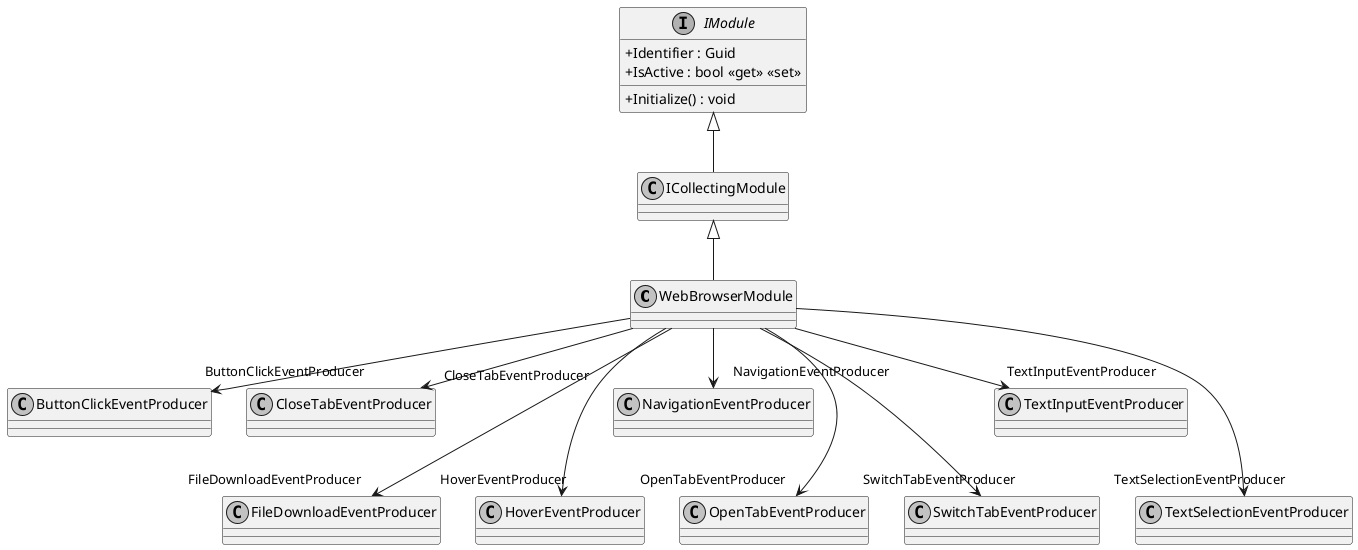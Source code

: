 @startuml
skinparam monochrome true
skinparam ClassAttributeIconSize 0
class WebBrowserModule {
}
interface IModule {
    + Identifier : Guid
    + IsActive : bool <<get>> <<set>>
    + Initialize() : void
}
IModule <|-- ICollectingModule
ICollectingModule <|-- WebBrowserModule
WebBrowserModule --> "ButtonClickEventProducer" ButtonClickEventProducer
WebBrowserModule =-> "CloseTabEventProducer" CloseTabEventProducer
WebBrowserModule ---> "FileDownloadEventProducer" FileDownloadEventProducer
WebBrowserModule ---> "HoverEventProducer" HoverEventProducer
WebBrowserModule --> "NavigationEventProducer" NavigationEventProducer
WebBrowserModule ---> "OpenTabEventProducer" OpenTabEventProducer
WebBrowserModule ---> "SwitchTabEventProducer" SwitchTabEventProducer
WebBrowserModule --> "TextInputEventProducer" TextInputEventProducer
WebBrowserModule ---> "  TextSelectionEventProducer" TextSelectionEventProducer
@enduml
